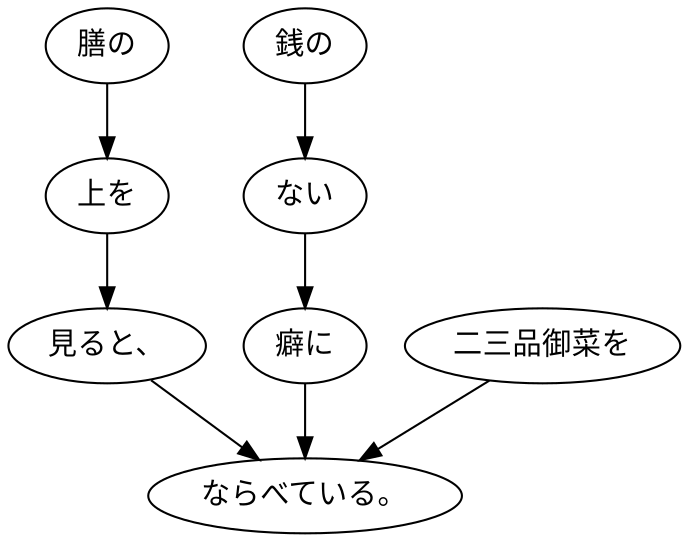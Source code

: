 digraph graph4540 {
	node0 [label="膳の"];
	node1 [label="上を"];
	node2 [label="見ると、"];
	node3 [label="銭の"];
	node4 [label="ない"];
	node5 [label="癖に"];
	node6 [label="二三品御菜を"];
	node7 [label="ならべている。"];
	node0 -> node1;
	node1 -> node2;
	node2 -> node7;
	node3 -> node4;
	node4 -> node5;
	node5 -> node7;
	node6 -> node7;
}
